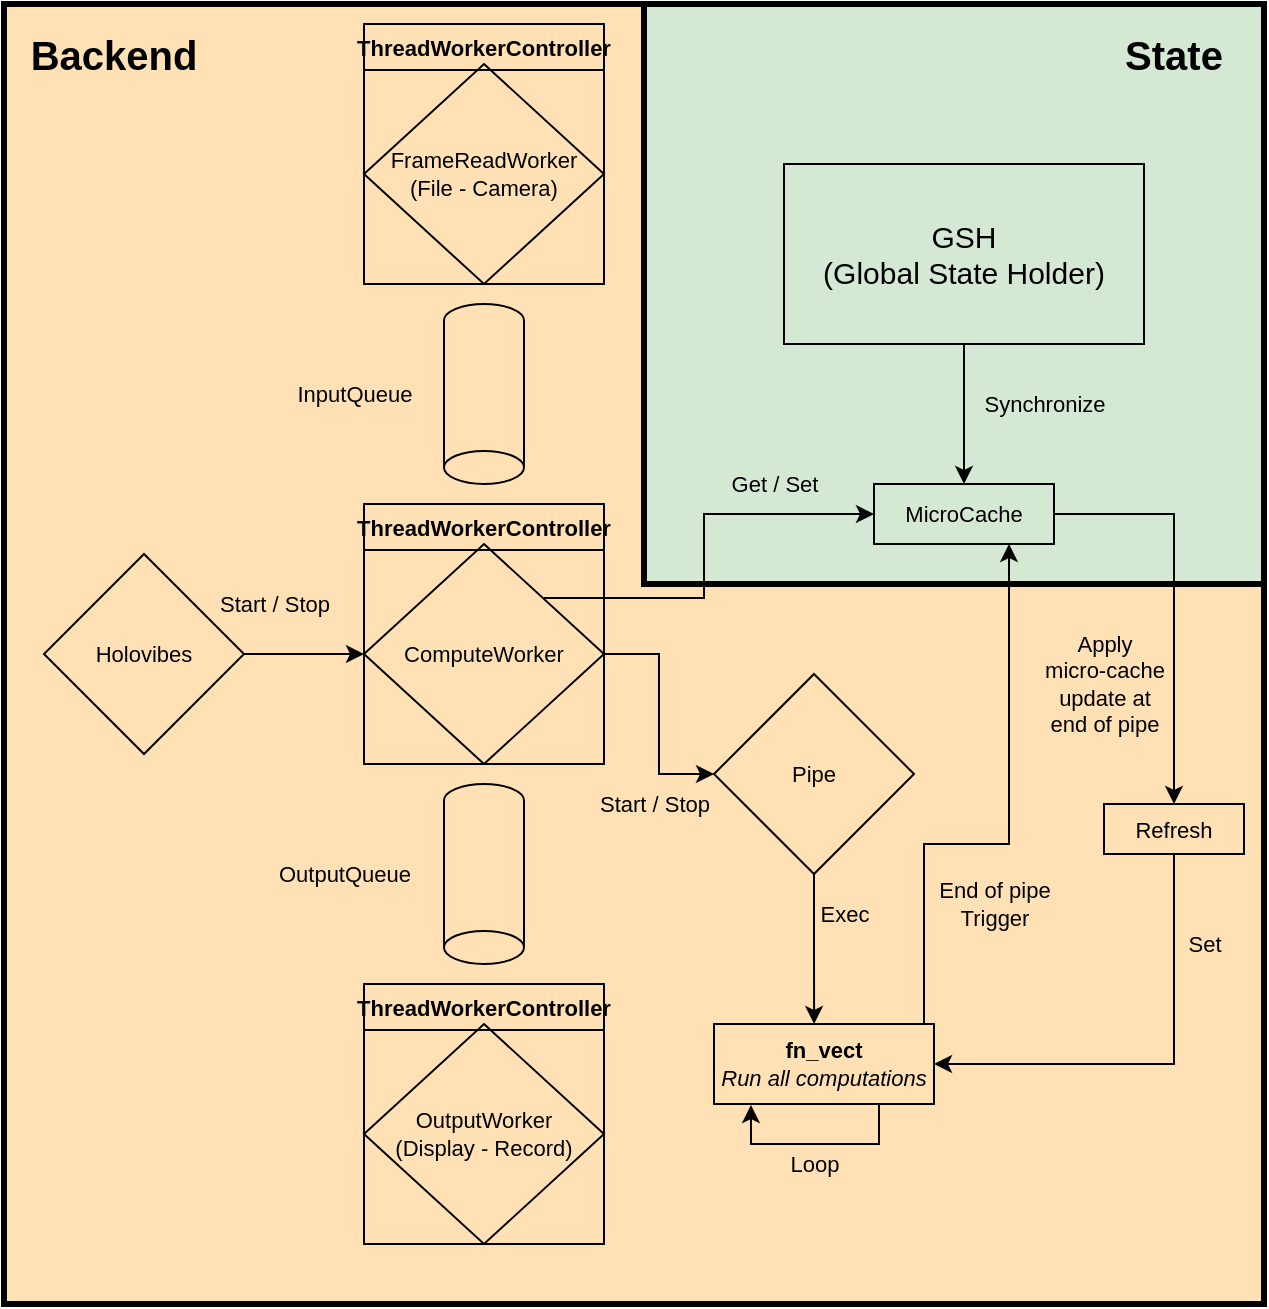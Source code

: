 <mxfile version="15.4.3" type="device"><diagram id="dSgUlxQd1BEP744HVG_0" name="Page-1"><mxGraphModel dx="1026" dy="461" grid="1" gridSize="10" guides="1" tooltips="1" connect="1" arrows="1" fold="1" page="1" pageScale="1" pageWidth="2000" pageHeight="2000" math="0" shadow="0"><root><mxCell id="0"/><mxCell id="1" parent="0"/><mxCell id="FrvuthwDZcVimLYc2ItU-106" value="" style="rounded=0;whiteSpace=wrap;html=1;fontSize=11;strokeColor=#000000;strokeWidth=3;fillColor=#FFE1B5;" vertex="1" parent="1"><mxGeometry x="150" y="120" width="630" height="650" as="geometry"/></mxCell><mxCell id="FrvuthwDZcVimLYc2ItU-107" value="" style="rounded=0;whiteSpace=wrap;html=1;fontSize=11;strokeColor=#000000;strokeWidth=3;fillColor=#D5E8D4;" vertex="1" parent="1"><mxGeometry x="470" y="120" width="310" height="290" as="geometry"/></mxCell><mxCell id="FrvuthwDZcVimLYc2ItU-5" style="edgeStyle=orthogonalEdgeStyle;rounded=0;orthogonalLoop=1;jettySize=auto;html=1;entryX=0;entryY=0.5;entryDx=0;entryDy=0;fontSize=11;" edge="1" parent="1" source="FrvuthwDZcVimLYc2ItU-1" target="FrvuthwDZcVimLYc2ItU-4"><mxGeometry relative="1" as="geometry"/></mxCell><mxCell id="FrvuthwDZcVimLYc2ItU-1" value="&lt;font style=&quot;font-size: 11px&quot;&gt;Holovibes&lt;/font&gt;" style="rhombus;whiteSpace=wrap;html=1;fillColor=none;" vertex="1" parent="1"><mxGeometry x="170" y="395" width="100" height="100" as="geometry"/></mxCell><mxCell id="FrvuthwDZcVimLYc2ItU-3" value="ThreadWorkerController" style="swimlane;fontSize=11;fillColor=none;" vertex="1" parent="1"><mxGeometry x="330" y="370" width="120" height="130" as="geometry"/></mxCell><mxCell id="FrvuthwDZcVimLYc2ItU-4" value="ComputeWorker" style="rhombus;whiteSpace=wrap;html=1;fontSize=11;fillColor=none;" vertex="1" parent="FrvuthwDZcVimLYc2ItU-3"><mxGeometry y="20" width="120" height="110" as="geometry"/></mxCell><mxCell id="FrvuthwDZcVimLYc2ItU-6" value="Start / Stop" style="text;html=1;align=center;verticalAlign=middle;resizable=0;points=[];autosize=1;strokeColor=none;fillColor=none;fontSize=11;" vertex="1" parent="1"><mxGeometry x="250" y="410" width="70" height="20" as="geometry"/></mxCell><mxCell id="FrvuthwDZcVimLYc2ItU-97" style="edgeStyle=orthogonalEdgeStyle;rounded=0;orthogonalLoop=1;jettySize=auto;html=1;exitX=1;exitY=0;exitDx=0;exitDy=0;entryX=0.75;entryY=1;entryDx=0;entryDy=0;fontSize=11;strokeColor=default;strokeWidth=1;" edge="1" parent="1" source="FrvuthwDZcVimLYc2ItU-8" target="FrvuthwDZcVimLYc2ItU-50"><mxGeometry relative="1" as="geometry"><Array as="points"><mxPoint x="610" y="540"/><mxPoint x="653" y="540"/></Array></mxGeometry></mxCell><mxCell id="FrvuthwDZcVimLYc2ItU-8" value="&lt;b&gt;fn_vect&lt;/b&gt;&lt;br&gt;&lt;i&gt;Run all computations&lt;br&gt;&lt;/i&gt;" style="rounded=0;whiteSpace=wrap;html=1;fontSize=11;fillColor=none;" vertex="1" parent="1"><mxGeometry x="505" y="630" width="110" height="40" as="geometry"/></mxCell><mxCell id="FrvuthwDZcVimLYc2ItU-13" value="Start / Stop" style="text;html=1;align=center;verticalAlign=middle;resizable=0;points=[];autosize=1;strokeColor=none;fillColor=none;fontSize=11;" vertex="1" parent="1"><mxGeometry x="440" y="510" width="70" height="20" as="geometry"/></mxCell><mxCell id="FrvuthwDZcVimLYc2ItU-25" value="" style="edgeStyle=orthogonalEdgeStyle;rounded=0;orthogonalLoop=1;jettySize=auto;html=1;fontSize=11;strokeColor=default;entryX=0.455;entryY=0;entryDx=0;entryDy=0;entryPerimeter=0;" edge="1" parent="1" source="FrvuthwDZcVimLYc2ItU-14" target="FrvuthwDZcVimLYc2ItU-8"><mxGeometry relative="1" as="geometry"/></mxCell><mxCell id="FrvuthwDZcVimLYc2ItU-14" value="Pipe" style="rhombus;whiteSpace=wrap;html=1;fontSize=11;fillColor=none;" vertex="1" parent="1"><mxGeometry x="505" y="455" width="100" height="100" as="geometry"/></mxCell><mxCell id="FrvuthwDZcVimLYc2ItU-51" style="edgeStyle=orthogonalEdgeStyle;rounded=0;orthogonalLoop=1;jettySize=auto;html=1;fontSize=11;strokeColor=default;strokeWidth=1;" edge="1" parent="1" source="FrvuthwDZcVimLYc2ItU-29" target="FrvuthwDZcVimLYc2ItU-50"><mxGeometry relative="1" as="geometry"/></mxCell><mxCell id="FrvuthwDZcVimLYc2ItU-29" value="&lt;div style=&quot;font-size: 15px;&quot;&gt;GSH&lt;/div&gt;(Global State Holder)" style="whiteSpace=wrap;html=1;fontSize=15;fillColor=none;" vertex="1" parent="1"><mxGeometry x="540" y="200" width="180" height="90" as="geometry"/></mxCell><mxCell id="FrvuthwDZcVimLYc2ItU-32" style="edgeStyle=orthogonalEdgeStyle;rounded=0;orthogonalLoop=1;jettySize=auto;html=1;entryX=0;entryY=0.5;entryDx=0;entryDy=0;fontSize=11;strokeColor=default;strokeWidth=1;" edge="1" parent="1" source="FrvuthwDZcVimLYc2ItU-4" target="FrvuthwDZcVimLYc2ItU-14"><mxGeometry relative="1" as="geometry"/></mxCell><mxCell id="FrvuthwDZcVimLYc2ItU-38" value="ThreadWorkerController" style="swimlane;fontSize=11;fillColor=none;" vertex="1" parent="1"><mxGeometry x="330" y="130" width="120" height="130" as="geometry"/></mxCell><mxCell id="FrvuthwDZcVimLYc2ItU-39" value="&lt;div&gt;FrameReadWorker&lt;br&gt;&lt;/div&gt;&lt;div&gt;(File - Camera)&lt;/div&gt;" style="rhombus;whiteSpace=wrap;html=1;fontSize=11;fillColor=none;" vertex="1" parent="FrvuthwDZcVimLYc2ItU-38"><mxGeometry y="20" width="120" height="110" as="geometry"/></mxCell><mxCell id="FrvuthwDZcVimLYc2ItU-47" value="" style="strokeWidth=1;html=1;shape=mxgraph.flowchart.direct_data;whiteSpace=wrap;fontSize=11;direction=south;strokeColor=#000000;fillColor=none;" vertex="1" parent="1"><mxGeometry x="370" y="270" width="40" height="90" as="geometry"/></mxCell><mxCell id="FrvuthwDZcVimLYc2ItU-48" value="InputQueue" style="text;html=1;align=center;verticalAlign=middle;resizable=0;points=[];autosize=1;strokeColor=none;fillColor=none;fontSize=11;" vertex="1" parent="1"><mxGeometry x="290" y="305" width="70" height="20" as="geometry"/></mxCell><mxCell id="FrvuthwDZcVimLYc2ItU-100" style="edgeStyle=orthogonalEdgeStyle;rounded=0;orthogonalLoop=1;jettySize=auto;html=1;exitX=1;exitY=0.5;exitDx=0;exitDy=0;fontSize=11;strokeColor=default;strokeWidth=1;" edge="1" parent="1" source="FrvuthwDZcVimLYc2ItU-50" target="FrvuthwDZcVimLYc2ItU-84"><mxGeometry relative="1" as="geometry"/></mxCell><mxCell id="FrvuthwDZcVimLYc2ItU-50" value="MicroCache" style="rounded=0;whiteSpace=wrap;html=1;fontSize=11;strokeColor=#000000;strokeWidth=1;fillColor=none;" vertex="1" parent="1"><mxGeometry x="585" y="360" width="90" height="30" as="geometry"/></mxCell><mxCell id="FrvuthwDZcVimLYc2ItU-52" value="Synchronize" style="text;html=1;align=center;verticalAlign=middle;resizable=0;points=[];autosize=1;strokeColor=none;fillColor=none;fontSize=11;" vertex="1" parent="1"><mxGeometry x="630" y="310" width="80" height="20" as="geometry"/></mxCell><mxCell id="FrvuthwDZcVimLYc2ItU-53" style="edgeStyle=orthogonalEdgeStyle;rounded=0;orthogonalLoop=1;jettySize=auto;html=1;fontSize=11;strokeColor=default;strokeWidth=1;" edge="1" parent="1" target="FrvuthwDZcVimLYc2ItU-50"><mxGeometry relative="1" as="geometry"><mxPoint x="420" y="417" as="sourcePoint"/><Array as="points"><mxPoint x="500" y="417"/><mxPoint x="500" y="375"/></Array></mxGeometry></mxCell><mxCell id="FrvuthwDZcVimLYc2ItU-54" value="Get / Set" style="text;html=1;align=center;verticalAlign=middle;resizable=0;points=[];autosize=1;strokeColor=none;fillColor=none;fontSize=11;" vertex="1" parent="1"><mxGeometry x="505" y="350" width="60" height="20" as="geometry"/></mxCell><mxCell id="FrvuthwDZcVimLYc2ItU-56" value="" style="strokeWidth=1;html=1;shape=mxgraph.flowchart.direct_data;whiteSpace=wrap;fontSize=11;direction=south;strokeColor=#000000;fillColor=none;" vertex="1" parent="1"><mxGeometry x="370" y="510" width="40" height="90" as="geometry"/></mxCell><mxCell id="FrvuthwDZcVimLYc2ItU-57" value="OutputQueue" style="text;html=1;align=center;verticalAlign=middle;resizable=0;points=[];autosize=1;strokeColor=none;fillColor=none;fontSize=11;" vertex="1" parent="1"><mxGeometry x="280" y="545" width="80" height="20" as="geometry"/></mxCell><mxCell id="FrvuthwDZcVimLYc2ItU-59" value="ThreadWorkerController" style="swimlane;fontSize=11;fillColor=none;" vertex="1" parent="1"><mxGeometry x="330" y="610" width="120" height="130" as="geometry"/></mxCell><mxCell id="FrvuthwDZcVimLYc2ItU-60" value="&lt;div&gt;OutputWorker&lt;br&gt;&lt;/div&gt;&lt;div&gt;(Display - Record)&lt;/div&gt;" style="rhombus;whiteSpace=wrap;html=1;fontSize=11;fillColor=none;" vertex="1" parent="FrvuthwDZcVimLYc2ItU-59"><mxGeometry y="20" width="120" height="110" as="geometry"/></mxCell><mxCell id="FrvuthwDZcVimLYc2ItU-69" style="edgeStyle=orthogonalEdgeStyle;rounded=0;orthogonalLoop=1;jettySize=auto;html=1;exitX=1;exitY=0.5;exitDx=0;exitDy=0;exitPerimeter=0;fontSize=11;strokeColor=default;strokeWidth=1;" edge="1" parent="1"><mxGeometry relative="1" as="geometry"><mxPoint x="380" y="600" as="sourcePoint"/><mxPoint x="380" y="600" as="targetPoint"/></mxGeometry></mxCell><mxCell id="FrvuthwDZcVimLYc2ItU-70" style="edgeStyle=orthogonalEdgeStyle;rounded=0;orthogonalLoop=1;jettySize=auto;html=1;exitX=0.75;exitY=1;exitDx=0;exitDy=0;entryX=0.168;entryY=1.013;entryDx=0;entryDy=0;entryPerimeter=0;fontSize=11;strokeColor=default;strokeWidth=1;" edge="1" parent="1" source="FrvuthwDZcVimLYc2ItU-8" target="FrvuthwDZcVimLYc2ItU-8"><mxGeometry relative="1" as="geometry"/></mxCell><mxCell id="FrvuthwDZcVimLYc2ItU-72" value="Loop" style="text;html=1;align=center;verticalAlign=middle;resizable=0;points=[];autosize=1;strokeColor=none;fillColor=none;fontSize=11;" vertex="1" parent="1"><mxGeometry x="535" y="690" width="40" height="20" as="geometry"/></mxCell><mxCell id="FrvuthwDZcVimLYc2ItU-76" value="Exec" style="text;html=1;align=center;verticalAlign=middle;resizable=0;points=[];autosize=1;strokeColor=none;fillColor=none;fontSize=11;" vertex="1" parent="1"><mxGeometry x="550" y="565" width="40" height="20" as="geometry"/></mxCell><mxCell id="FrvuthwDZcVimLYc2ItU-102" style="edgeStyle=orthogonalEdgeStyle;rounded=0;orthogonalLoop=1;jettySize=auto;html=1;entryX=1;entryY=0.5;entryDx=0;entryDy=0;fontSize=11;strokeColor=default;strokeWidth=1;" edge="1" parent="1" source="FrvuthwDZcVimLYc2ItU-84" target="FrvuthwDZcVimLYc2ItU-8"><mxGeometry relative="1" as="geometry"><Array as="points"><mxPoint x="735" y="650"/></Array></mxGeometry></mxCell><mxCell id="FrvuthwDZcVimLYc2ItU-84" value="Refresh" style="rounded=0;whiteSpace=wrap;html=1;fontSize=11;strokeColor=#000000;strokeWidth=1;fillColor=none;" vertex="1" parent="1"><mxGeometry x="700" y="520" width="70" height="25" as="geometry"/></mxCell><mxCell id="FrvuthwDZcVimLYc2ItU-90" value="End of pipe&lt;br&gt;Trigger" style="text;html=1;align=center;verticalAlign=middle;resizable=0;points=[];autosize=1;strokeColor=none;fillColor=none;fontSize=11;" vertex="1" parent="1"><mxGeometry x="610" y="555" width="70" height="30" as="geometry"/></mxCell><mxCell id="FrvuthwDZcVimLYc2ItU-99" value="Apply &lt;br&gt;micro-cache&lt;br&gt;update at &lt;br&gt;end of pipe" style="text;html=1;align=center;verticalAlign=middle;resizable=0;points=[];autosize=1;strokeColor=none;fillColor=none;fontSize=11;" vertex="1" parent="1"><mxGeometry x="660" y="430" width="80" height="60" as="geometry"/></mxCell><mxCell id="FrvuthwDZcVimLYc2ItU-104" value="Set" style="text;html=1;align=center;verticalAlign=middle;resizable=0;points=[];autosize=1;strokeColor=none;fillColor=none;fontSize=11;" vertex="1" parent="1"><mxGeometry x="735" y="580" width="30" height="20" as="geometry"/></mxCell><mxCell id="FrvuthwDZcVimLYc2ItU-108" value="&lt;font style=&quot;font-size: 20px&quot;&gt;&lt;b&gt;State&lt;/b&gt;&lt;/font&gt;" style="text;html=1;strokeColor=none;fillColor=none;align=center;verticalAlign=middle;whiteSpace=wrap;rounded=0;labelBackgroundColor=none;fontSize=14;fontColor=default;" vertex="1" parent="1"><mxGeometry x="690" y="120" width="90" height="50" as="geometry"/></mxCell><mxCell id="FrvuthwDZcVimLYc2ItU-110" value="&lt;font style=&quot;font-size: 20px&quot;&gt;&lt;b&gt;&lt;font style=&quot;font-size: 20px&quot;&gt;Backend&lt;/font&gt;&lt;/b&gt;&lt;/font&gt;" style="text;html=1;strokeColor=none;fillColor=none;align=center;verticalAlign=middle;whiteSpace=wrap;rounded=0;labelBackgroundColor=none;fontSize=14;fontColor=default;" vertex="1" parent="1"><mxGeometry x="160" y="120" width="90" height="50" as="geometry"/></mxCell></root></mxGraphModel></diagram></mxfile>